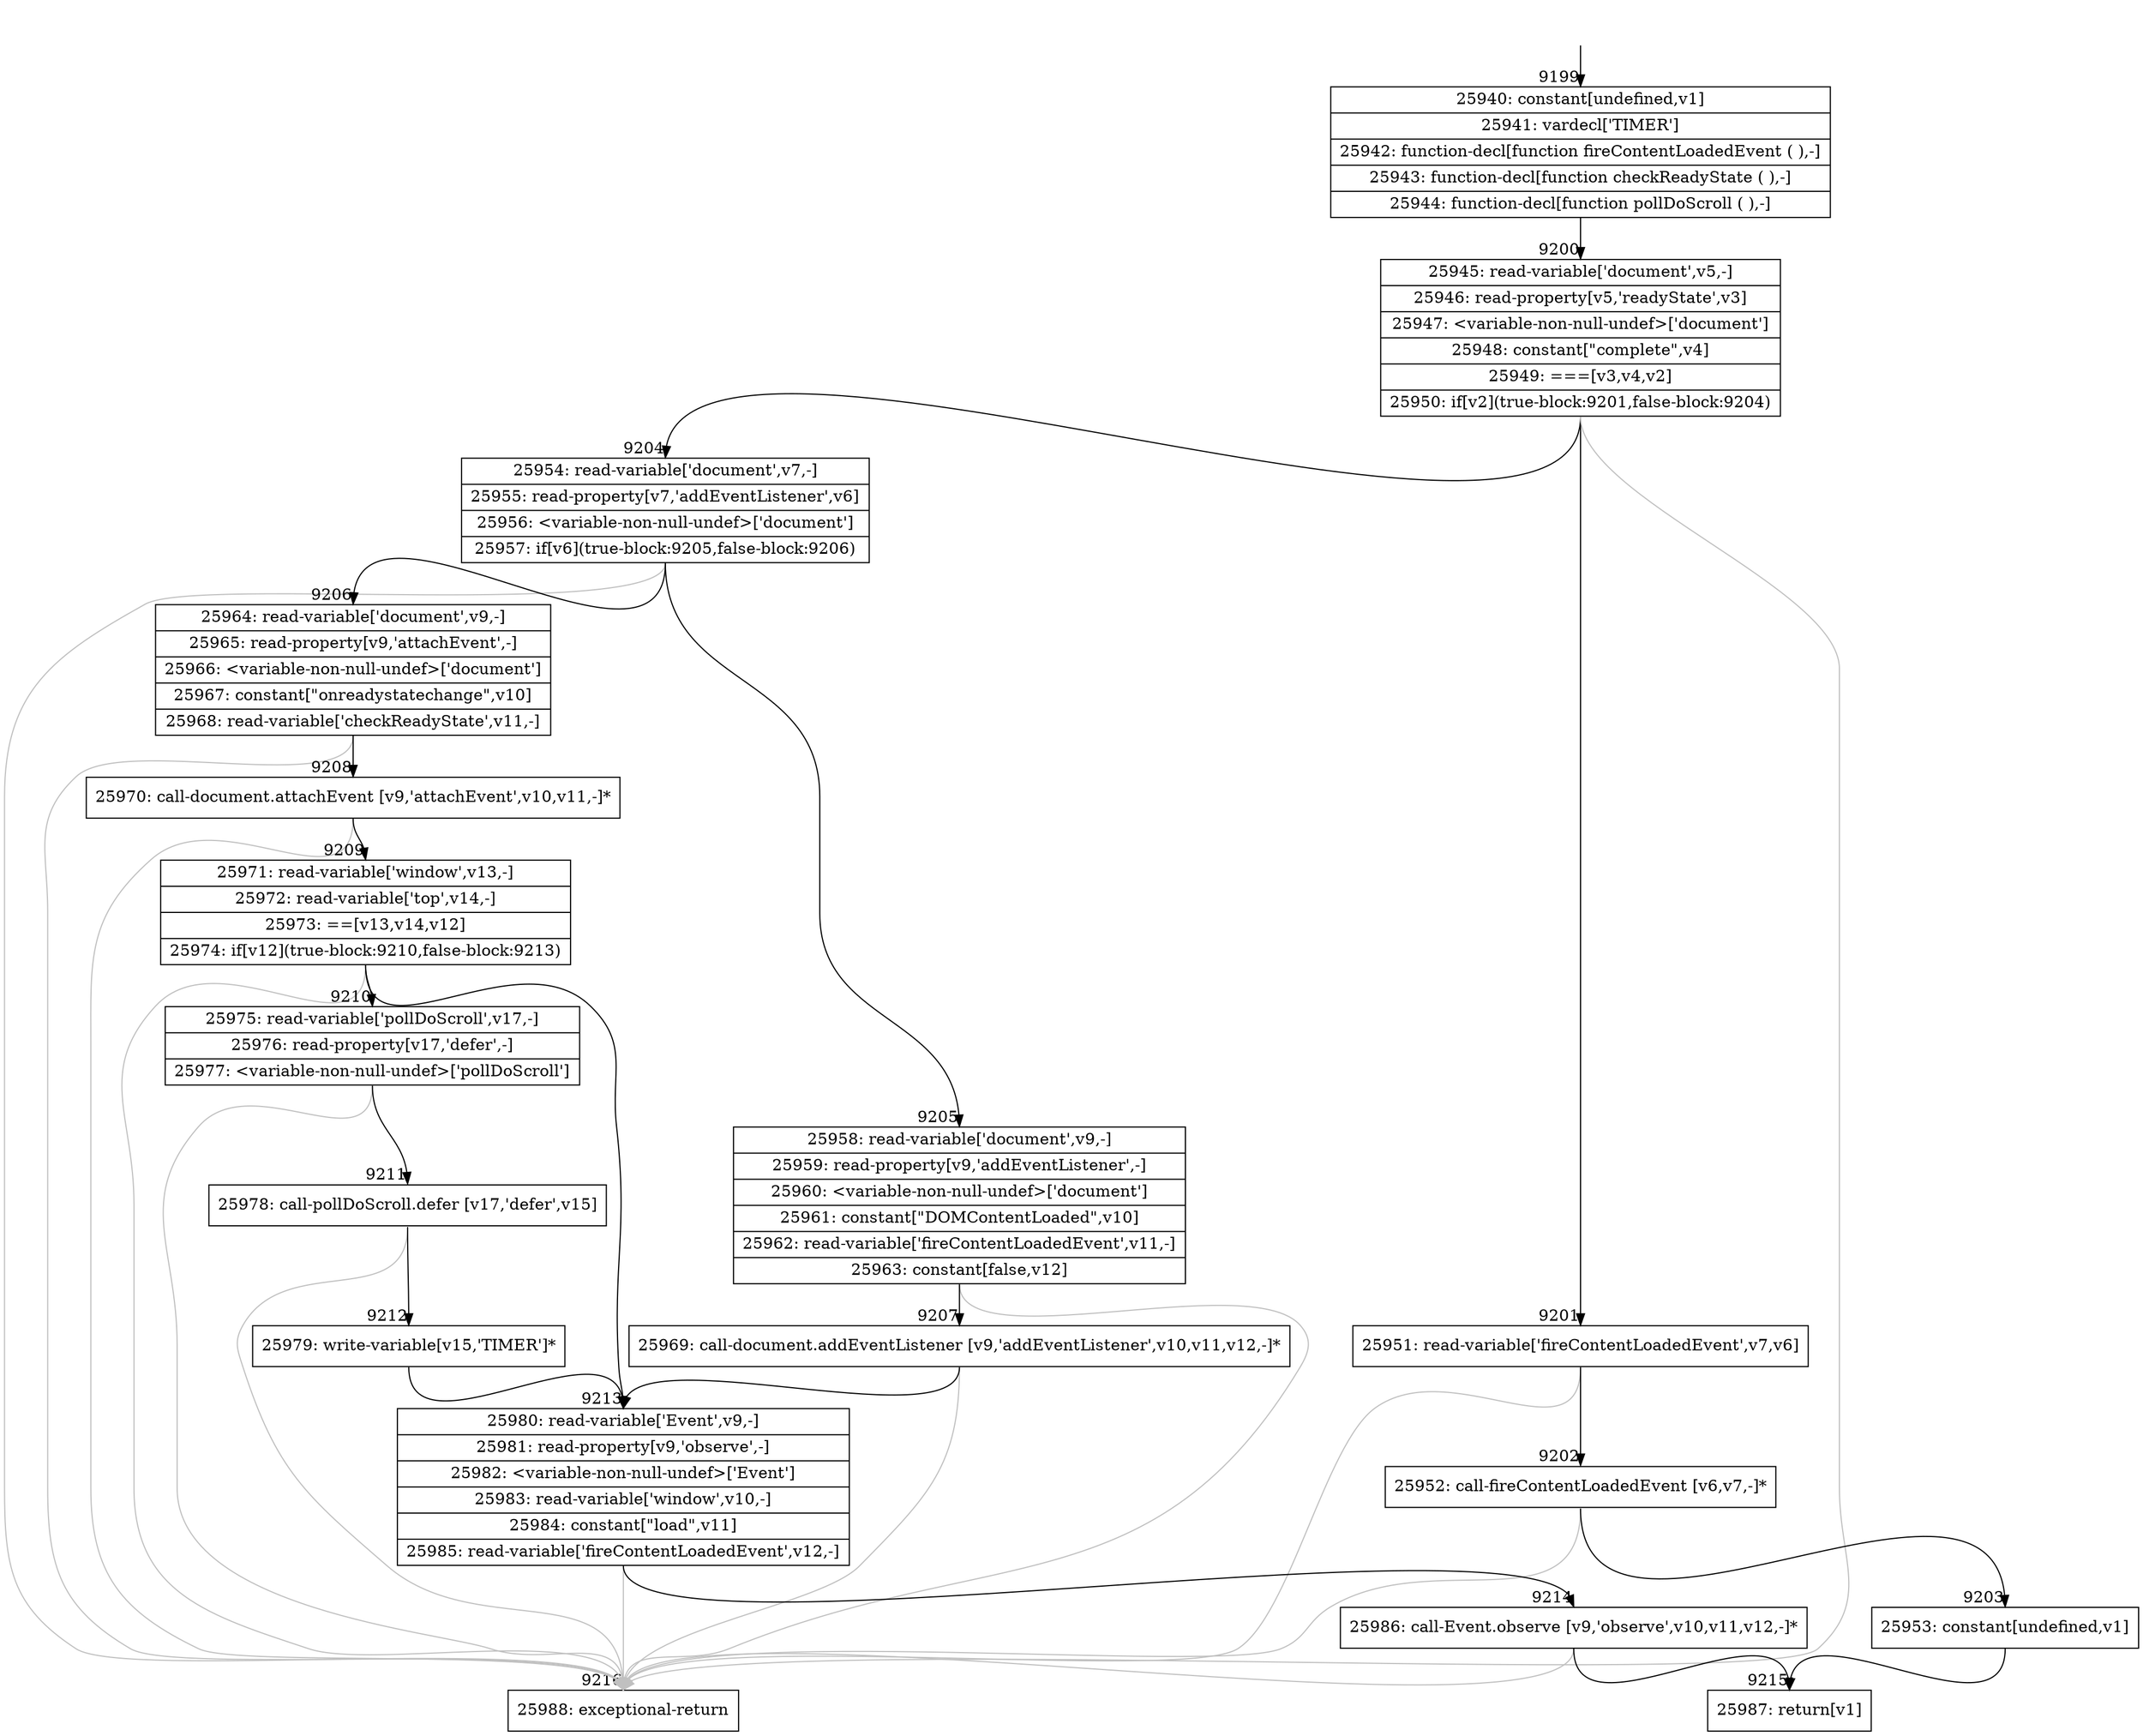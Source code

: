 digraph {
rankdir="TD"
BB_entry696[shape=none,label=""];
BB_entry696 -> BB9199 [tailport=s, headport=n, headlabel="    9199"]
BB9199 [shape=record label="{25940: constant[undefined,v1]|25941: vardecl['TIMER']|25942: function-decl[function fireContentLoadedEvent ( ),-]|25943: function-decl[function checkReadyState ( ),-]|25944: function-decl[function pollDoScroll ( ),-]}" ] 
BB9199 -> BB9200 [tailport=s, headport=n, headlabel="      9200"]
BB9200 [shape=record label="{25945: read-variable['document',v5,-]|25946: read-property[v5,'readyState',v3]|25947: \<variable-non-null-undef\>['document']|25948: constant[\"complete\",v4]|25949: ===[v3,v4,v2]|25950: if[v2](true-block:9201,false-block:9204)}" ] 
BB9200 -> BB9201 [tailport=s, headport=n, headlabel="      9201"]
BB9200 -> BB9204 [tailport=s, headport=n, headlabel="      9204"]
BB9200 -> BB9216 [tailport=s, headport=n, color=gray, headlabel="      9216"]
BB9201 [shape=record label="{25951: read-variable['fireContentLoadedEvent',v7,v6]}" ] 
BB9201 -> BB9202 [tailport=s, headport=n, headlabel="      9202"]
BB9201 -> BB9216 [tailport=s, headport=n, color=gray]
BB9202 [shape=record label="{25952: call-fireContentLoadedEvent [v6,v7,-]*}" ] 
BB9202 -> BB9203 [tailport=s, headport=n, headlabel="      9203"]
BB9202 -> BB9216 [tailport=s, headport=n, color=gray]
BB9203 [shape=record label="{25953: constant[undefined,v1]}" ] 
BB9203 -> BB9215 [tailport=s, headport=n, headlabel="      9215"]
BB9204 [shape=record label="{25954: read-variable['document',v7,-]|25955: read-property[v7,'addEventListener',v6]|25956: \<variable-non-null-undef\>['document']|25957: if[v6](true-block:9205,false-block:9206)}" ] 
BB9204 -> BB9205 [tailport=s, headport=n, headlabel="      9205"]
BB9204 -> BB9206 [tailport=s, headport=n, headlabel="      9206"]
BB9204 -> BB9216 [tailport=s, headport=n, color=gray]
BB9205 [shape=record label="{25958: read-variable['document',v9,-]|25959: read-property[v9,'addEventListener',-]|25960: \<variable-non-null-undef\>['document']|25961: constant[\"DOMContentLoaded\",v10]|25962: read-variable['fireContentLoadedEvent',v11,-]|25963: constant[false,v12]}" ] 
BB9205 -> BB9207 [tailport=s, headport=n, headlabel="      9207"]
BB9205 -> BB9216 [tailport=s, headport=n, color=gray]
BB9206 [shape=record label="{25964: read-variable['document',v9,-]|25965: read-property[v9,'attachEvent',-]|25966: \<variable-non-null-undef\>['document']|25967: constant[\"onreadystatechange\",v10]|25968: read-variable['checkReadyState',v11,-]}" ] 
BB9206 -> BB9208 [tailport=s, headport=n, headlabel="      9208"]
BB9206 -> BB9216 [tailport=s, headport=n, color=gray]
BB9207 [shape=record label="{25969: call-document.addEventListener [v9,'addEventListener',v10,v11,v12,-]*}" ] 
BB9207 -> BB9213 [tailport=s, headport=n, headlabel="      9213"]
BB9207 -> BB9216 [tailport=s, headport=n, color=gray]
BB9208 [shape=record label="{25970: call-document.attachEvent [v9,'attachEvent',v10,v11,-]*}" ] 
BB9208 -> BB9209 [tailport=s, headport=n, headlabel="      9209"]
BB9208 -> BB9216 [tailport=s, headport=n, color=gray]
BB9209 [shape=record label="{25971: read-variable['window',v13,-]|25972: read-variable['top',v14,-]|25973: ==[v13,v14,v12]|25974: if[v12](true-block:9210,false-block:9213)}" ] 
BB9209 -> BB9210 [tailport=s, headport=n, headlabel="      9210"]
BB9209 -> BB9213 [tailport=s, headport=n]
BB9209 -> BB9216 [tailport=s, headport=n, color=gray]
BB9210 [shape=record label="{25975: read-variable['pollDoScroll',v17,-]|25976: read-property[v17,'defer',-]|25977: \<variable-non-null-undef\>['pollDoScroll']}" ] 
BB9210 -> BB9211 [tailport=s, headport=n, headlabel="      9211"]
BB9210 -> BB9216 [tailport=s, headport=n, color=gray]
BB9211 [shape=record label="{25978: call-pollDoScroll.defer [v17,'defer',v15]}" ] 
BB9211 -> BB9212 [tailport=s, headport=n, headlabel="      9212"]
BB9211 -> BB9216 [tailport=s, headport=n, color=gray]
BB9212 [shape=record label="{25979: write-variable[v15,'TIMER']*}" ] 
BB9212 -> BB9213 [tailport=s, headport=n]
BB9213 [shape=record label="{25980: read-variable['Event',v9,-]|25981: read-property[v9,'observe',-]|25982: \<variable-non-null-undef\>['Event']|25983: read-variable['window',v10,-]|25984: constant[\"load\",v11]|25985: read-variable['fireContentLoadedEvent',v12,-]}" ] 
BB9213 -> BB9214 [tailport=s, headport=n, headlabel="      9214"]
BB9213 -> BB9216 [tailport=s, headport=n, color=gray]
BB9214 [shape=record label="{25986: call-Event.observe [v9,'observe',v10,v11,v12,-]*}" ] 
BB9214 -> BB9215 [tailport=s, headport=n]
BB9214 -> BB9216 [tailport=s, headport=n, color=gray]
BB9215 [shape=record label="{25987: return[v1]}" ] 
BB9216 [shape=record label="{25988: exceptional-return}" ] 
//#$~ 7275
}
